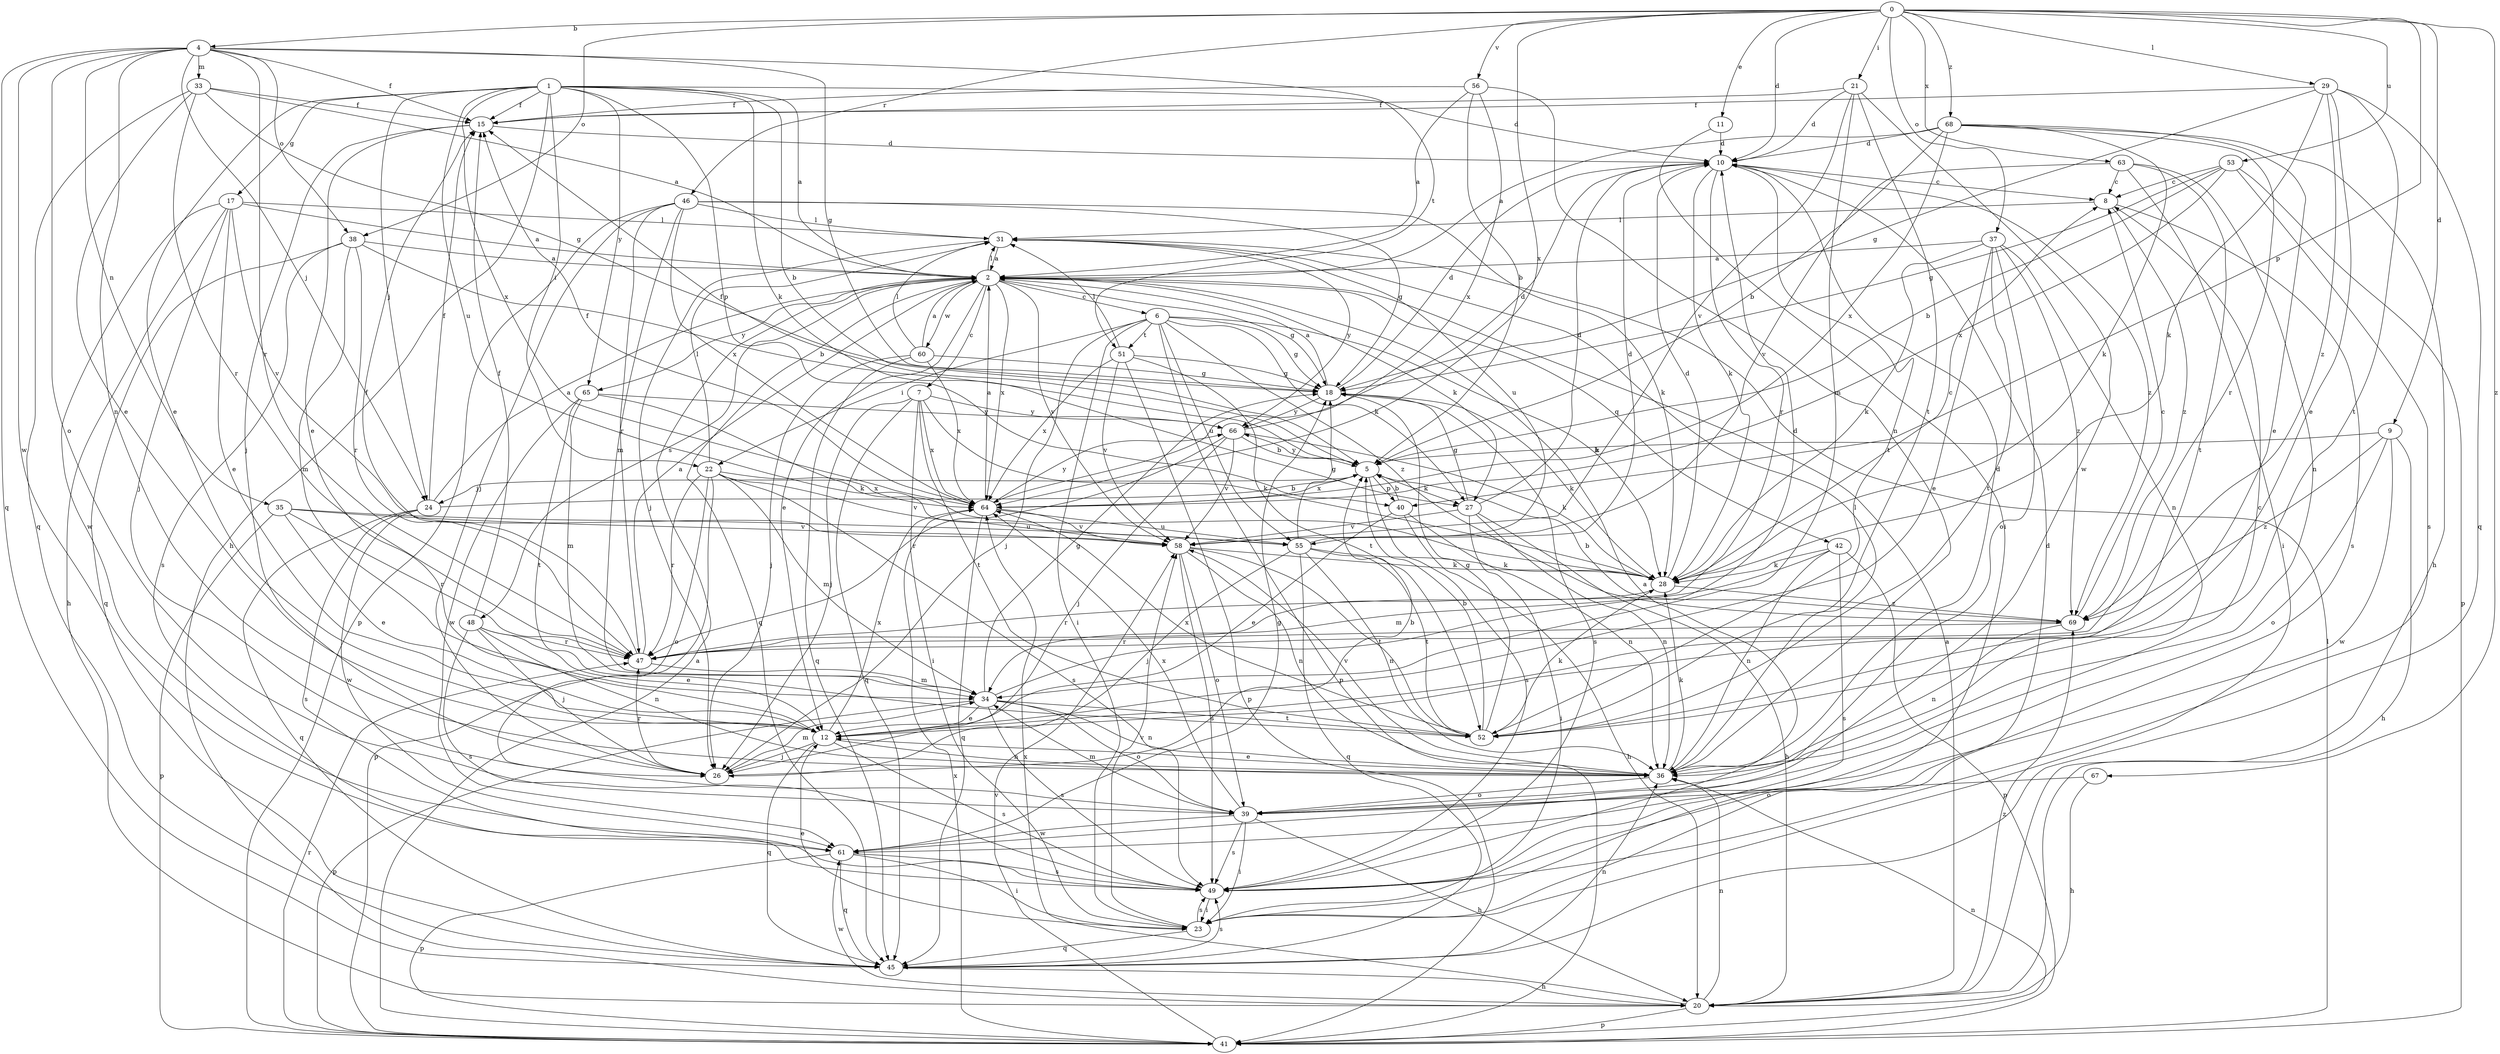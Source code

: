 strict digraph  {
0;
1;
2;
4;
5;
6;
7;
8;
9;
10;
11;
12;
15;
17;
18;
20;
21;
22;
23;
24;
26;
27;
28;
29;
31;
33;
34;
35;
36;
37;
38;
39;
40;
41;
42;
45;
46;
47;
48;
49;
51;
52;
53;
55;
56;
58;
60;
61;
63;
64;
65;
66;
67;
68;
69;
0 -> 4  [label=b];
0 -> 9  [label=d];
0 -> 10  [label=d];
0 -> 11  [label=e];
0 -> 21  [label=i];
0 -> 29  [label=l];
0 -> 37  [label=o];
0 -> 38  [label=o];
0 -> 40  [label=p];
0 -> 46  [label=r];
0 -> 53  [label=u];
0 -> 56  [label=v];
0 -> 63  [label=x];
0 -> 64  [label=x];
0 -> 67  [label=z];
0 -> 68  [label=z];
1 -> 2  [label=a];
1 -> 5  [label=b];
1 -> 10  [label=d];
1 -> 12  [label=e];
1 -> 15  [label=f];
1 -> 17  [label=g];
1 -> 20  [label=h];
1 -> 22  [label=i];
1 -> 24  [label=j];
1 -> 27  [label=k];
1 -> 40  [label=p];
1 -> 55  [label=u];
1 -> 64  [label=x];
1 -> 65  [label=y];
2 -> 6  [label=c];
2 -> 7  [label=c];
2 -> 12  [label=e];
2 -> 18  [label=g];
2 -> 27  [label=k];
2 -> 31  [label=l];
2 -> 42  [label=q];
2 -> 45  [label=q];
2 -> 48  [label=s];
2 -> 58  [label=v];
2 -> 60  [label=w];
2 -> 64  [label=x];
2 -> 65  [label=y];
4 -> 15  [label=f];
4 -> 18  [label=g];
4 -> 24  [label=j];
4 -> 33  [label=m];
4 -> 35  [label=n];
4 -> 36  [label=n];
4 -> 38  [label=o];
4 -> 39  [label=o];
4 -> 45  [label=q];
4 -> 47  [label=r];
4 -> 51  [label=t];
4 -> 61  [label=w];
5 -> 15  [label=f];
5 -> 24  [label=j];
5 -> 27  [label=k];
5 -> 40  [label=p];
5 -> 49  [label=s];
5 -> 64  [label=x];
5 -> 66  [label=y];
6 -> 18  [label=g];
6 -> 22  [label=i];
6 -> 23  [label=i];
6 -> 26  [label=j];
6 -> 27  [label=k];
6 -> 28  [label=k];
6 -> 41  [label=p];
6 -> 51  [label=t];
6 -> 55  [label=u];
6 -> 69  [label=z];
7 -> 23  [label=i];
7 -> 26  [label=j];
7 -> 28  [label=k];
7 -> 45  [label=q];
7 -> 52  [label=t];
7 -> 64  [label=x];
7 -> 66  [label=y];
8 -> 31  [label=l];
8 -> 49  [label=s];
8 -> 69  [label=z];
9 -> 5  [label=b];
9 -> 20  [label=h];
9 -> 39  [label=o];
9 -> 61  [label=w];
9 -> 69  [label=z];
10 -> 8  [label=c];
10 -> 28  [label=k];
10 -> 47  [label=r];
10 -> 52  [label=t];
10 -> 69  [label=z];
11 -> 10  [label=d];
11 -> 23  [label=i];
12 -> 26  [label=j];
12 -> 36  [label=n];
12 -> 45  [label=q];
12 -> 49  [label=s];
12 -> 64  [label=x];
15 -> 10  [label=d];
15 -> 12  [label=e];
15 -> 26  [label=j];
17 -> 2  [label=a];
17 -> 12  [label=e];
17 -> 20  [label=h];
17 -> 26  [label=j];
17 -> 31  [label=l];
17 -> 58  [label=v];
17 -> 61  [label=w];
18 -> 2  [label=a];
18 -> 10  [label=d];
18 -> 28  [label=k];
18 -> 49  [label=s];
18 -> 66  [label=y];
20 -> 2  [label=a];
20 -> 36  [label=n];
20 -> 41  [label=p];
20 -> 61  [label=w];
20 -> 64  [label=x];
20 -> 69  [label=z];
21 -> 10  [label=d];
21 -> 15  [label=f];
21 -> 34  [label=m];
21 -> 52  [label=t];
21 -> 58  [label=v];
21 -> 61  [label=w];
22 -> 31  [label=l];
22 -> 34  [label=m];
22 -> 39  [label=o];
22 -> 41  [label=p];
22 -> 47  [label=r];
22 -> 49  [label=s];
22 -> 58  [label=v];
22 -> 64  [label=x];
23 -> 10  [label=d];
23 -> 12  [label=e];
23 -> 45  [label=q];
23 -> 49  [label=s];
23 -> 58  [label=v];
24 -> 2  [label=a];
24 -> 5  [label=b];
24 -> 15  [label=f];
24 -> 45  [label=q];
24 -> 49  [label=s];
24 -> 61  [label=w];
26 -> 5  [label=b];
26 -> 34  [label=m];
26 -> 47  [label=r];
27 -> 10  [label=d];
27 -> 18  [label=g];
27 -> 20  [label=h];
27 -> 23  [label=i];
27 -> 36  [label=n];
27 -> 58  [label=v];
28 -> 8  [label=c];
28 -> 10  [label=d];
28 -> 47  [label=r];
28 -> 69  [label=z];
29 -> 12  [label=e];
29 -> 15  [label=f];
29 -> 18  [label=g];
29 -> 28  [label=k];
29 -> 45  [label=q];
29 -> 52  [label=t];
29 -> 69  [label=z];
31 -> 2  [label=a];
31 -> 26  [label=j];
31 -> 55  [label=u];
31 -> 66  [label=y];
33 -> 2  [label=a];
33 -> 12  [label=e];
33 -> 15  [label=f];
33 -> 18  [label=g];
33 -> 45  [label=q];
33 -> 47  [label=r];
34 -> 10  [label=d];
34 -> 12  [label=e];
34 -> 18  [label=g];
34 -> 36  [label=n];
34 -> 39  [label=o];
34 -> 41  [label=p];
34 -> 49  [label=s];
34 -> 52  [label=t];
35 -> 12  [label=e];
35 -> 41  [label=p];
35 -> 47  [label=r];
35 -> 55  [label=u];
35 -> 58  [label=v];
36 -> 10  [label=d];
36 -> 12  [label=e];
36 -> 28  [label=k];
36 -> 31  [label=l];
36 -> 39  [label=o];
36 -> 58  [label=v];
37 -> 2  [label=a];
37 -> 12  [label=e];
37 -> 28  [label=k];
37 -> 36  [label=n];
37 -> 39  [label=o];
37 -> 52  [label=t];
37 -> 69  [label=z];
38 -> 2  [label=a];
38 -> 5  [label=b];
38 -> 34  [label=m];
38 -> 45  [label=q];
38 -> 47  [label=r];
38 -> 49  [label=s];
39 -> 8  [label=c];
39 -> 20  [label=h];
39 -> 23  [label=i];
39 -> 34  [label=m];
39 -> 49  [label=s];
39 -> 61  [label=w];
39 -> 64  [label=x];
40 -> 5  [label=b];
40 -> 12  [label=e];
40 -> 20  [label=h];
40 -> 36  [label=n];
41 -> 2  [label=a];
41 -> 31  [label=l];
41 -> 36  [label=n];
41 -> 47  [label=r];
41 -> 58  [label=v];
41 -> 64  [label=x];
42 -> 28  [label=k];
42 -> 34  [label=m];
42 -> 36  [label=n];
42 -> 41  [label=p];
42 -> 49  [label=s];
45 -> 20  [label=h];
45 -> 36  [label=n];
45 -> 49  [label=s];
46 -> 18  [label=g];
46 -> 26  [label=j];
46 -> 28  [label=k];
46 -> 31  [label=l];
46 -> 34  [label=m];
46 -> 41  [label=p];
46 -> 47  [label=r];
46 -> 64  [label=x];
47 -> 2  [label=a];
47 -> 15  [label=f];
47 -> 34  [label=m];
48 -> 12  [label=e];
48 -> 15  [label=f];
48 -> 26  [label=j];
48 -> 36  [label=n];
48 -> 47  [label=r];
48 -> 49  [label=s];
49 -> 2  [label=a];
49 -> 23  [label=i];
51 -> 18  [label=g];
51 -> 31  [label=l];
51 -> 41  [label=p];
51 -> 52  [label=t];
51 -> 58  [label=v];
51 -> 64  [label=x];
52 -> 5  [label=b];
52 -> 18  [label=g];
52 -> 28  [label=k];
52 -> 64  [label=x];
53 -> 5  [label=b];
53 -> 8  [label=c];
53 -> 18  [label=g];
53 -> 41  [label=p];
53 -> 49  [label=s];
53 -> 64  [label=x];
55 -> 10  [label=d];
55 -> 18  [label=g];
55 -> 26  [label=j];
55 -> 28  [label=k];
55 -> 36  [label=n];
55 -> 45  [label=q];
55 -> 52  [label=t];
56 -> 2  [label=a];
56 -> 5  [label=b];
56 -> 15  [label=f];
56 -> 36  [label=n];
56 -> 64  [label=x];
58 -> 28  [label=k];
58 -> 36  [label=n];
58 -> 39  [label=o];
58 -> 49  [label=s];
58 -> 52  [label=t];
60 -> 2  [label=a];
60 -> 18  [label=g];
60 -> 26  [label=j];
60 -> 31  [label=l];
60 -> 45  [label=q];
60 -> 64  [label=x];
61 -> 18  [label=g];
61 -> 23  [label=i];
61 -> 41  [label=p];
61 -> 45  [label=q];
61 -> 49  [label=s];
63 -> 8  [label=c];
63 -> 23  [label=i];
63 -> 36  [label=n];
63 -> 52  [label=t];
63 -> 58  [label=v];
64 -> 2  [label=a];
64 -> 15  [label=f];
64 -> 45  [label=q];
64 -> 55  [label=u];
64 -> 58  [label=v];
64 -> 66  [label=y];
65 -> 28  [label=k];
65 -> 34  [label=m];
65 -> 52  [label=t];
65 -> 61  [label=w];
65 -> 66  [label=y];
66 -> 5  [label=b];
66 -> 10  [label=d];
66 -> 26  [label=j];
66 -> 28  [label=k];
66 -> 47  [label=r];
66 -> 58  [label=v];
67 -> 20  [label=h];
67 -> 39  [label=o];
68 -> 2  [label=a];
68 -> 5  [label=b];
68 -> 10  [label=d];
68 -> 12  [label=e];
68 -> 20  [label=h];
68 -> 28  [label=k];
68 -> 47  [label=r];
68 -> 64  [label=x];
69 -> 5  [label=b];
69 -> 8  [label=c];
69 -> 36  [label=n];
69 -> 47  [label=r];
}

